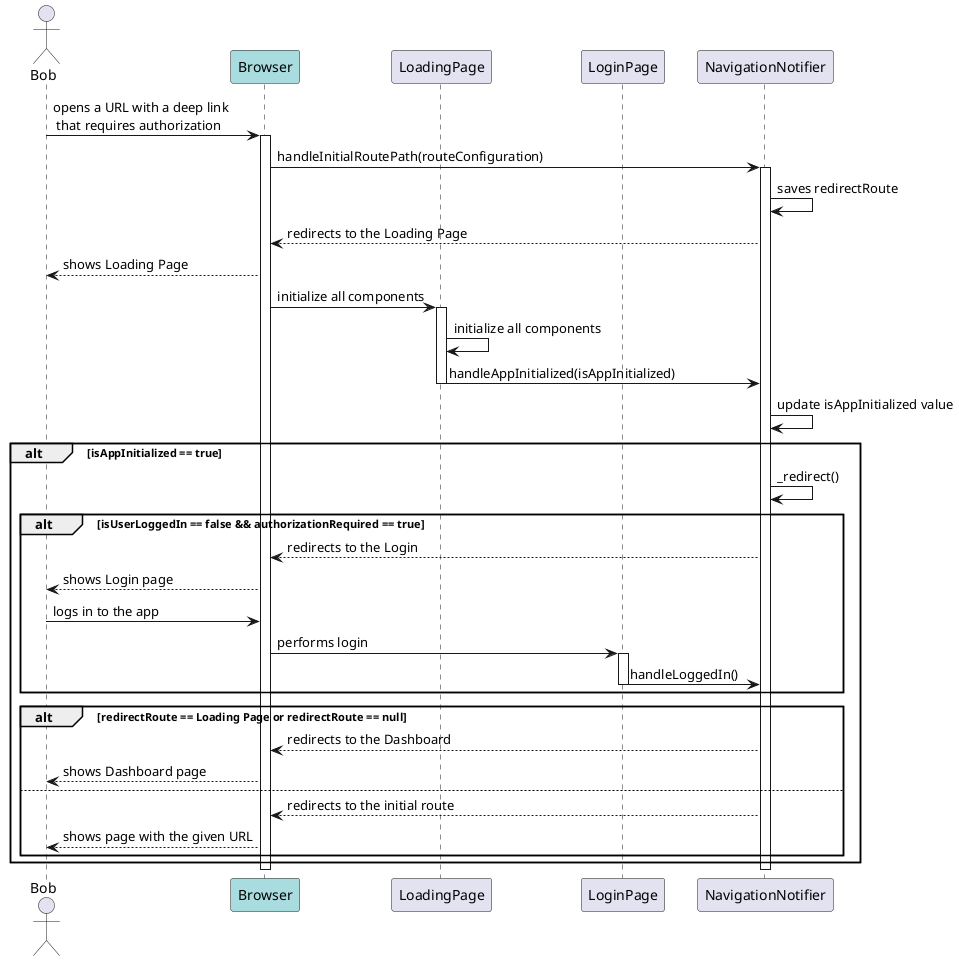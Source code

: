 @startuml deep_links_and_authorization_sequence_diagram

actor Bob

participant Browser #A9DCDF
participant LoadingPage
participant LoginPage
participant NavigationNotifier

Bob -> Browser: opens a URL with a deep link \n that requires authorization
activate Browser

Browser -> NavigationNotifier: handleInitialRoutePath(routeConfiguration)
activate NavigationNotifier

NavigationNotifier -> NavigationNotifier: saves redirectRoute

NavigationNotifier --> Browser: redirects to the Loading Page

Browser --> Bob: shows Loading Page

Browser -> LoadingPage: initialize all components

activate LoadingPage

LoadingPage -> LoadingPage: initialize all components

LoadingPage -> NavigationNotifier: handleAppInitialized(isAppInitialized)

deactivate LoadingPage

NavigationNotifier -> NavigationNotifier: update isAppInitialized value

alt isAppInitialized == true
    NavigationNotifier -> NavigationNotifier: _redirect()

    alt isUserLoggedIn == false && authorizationRequired == true
        NavigationNotifier --> Browser: redirects to the Login
        Browser --> Bob: shows Login page
        Bob -> Browser: logs in to the app
        Browser -> LoginPage: performs login
        activate LoginPage
        LoginPage -> NavigationNotifier: handleLoggedIn()
        deactivate LoginPage
    end

    alt redirectRoute == Loading Page or redirectRoute == null
        NavigationNotifier --> Browser: redirects to the Dashboard
        Browser --> Bob: shows Dashboard page
    else
        NavigationNotifier --> Browser: redirects to the initial route
        Browser --> Bob: shows page with the given URL
    end
end

deactivate NavigationNotifier
deactivate Browser

@enduml
